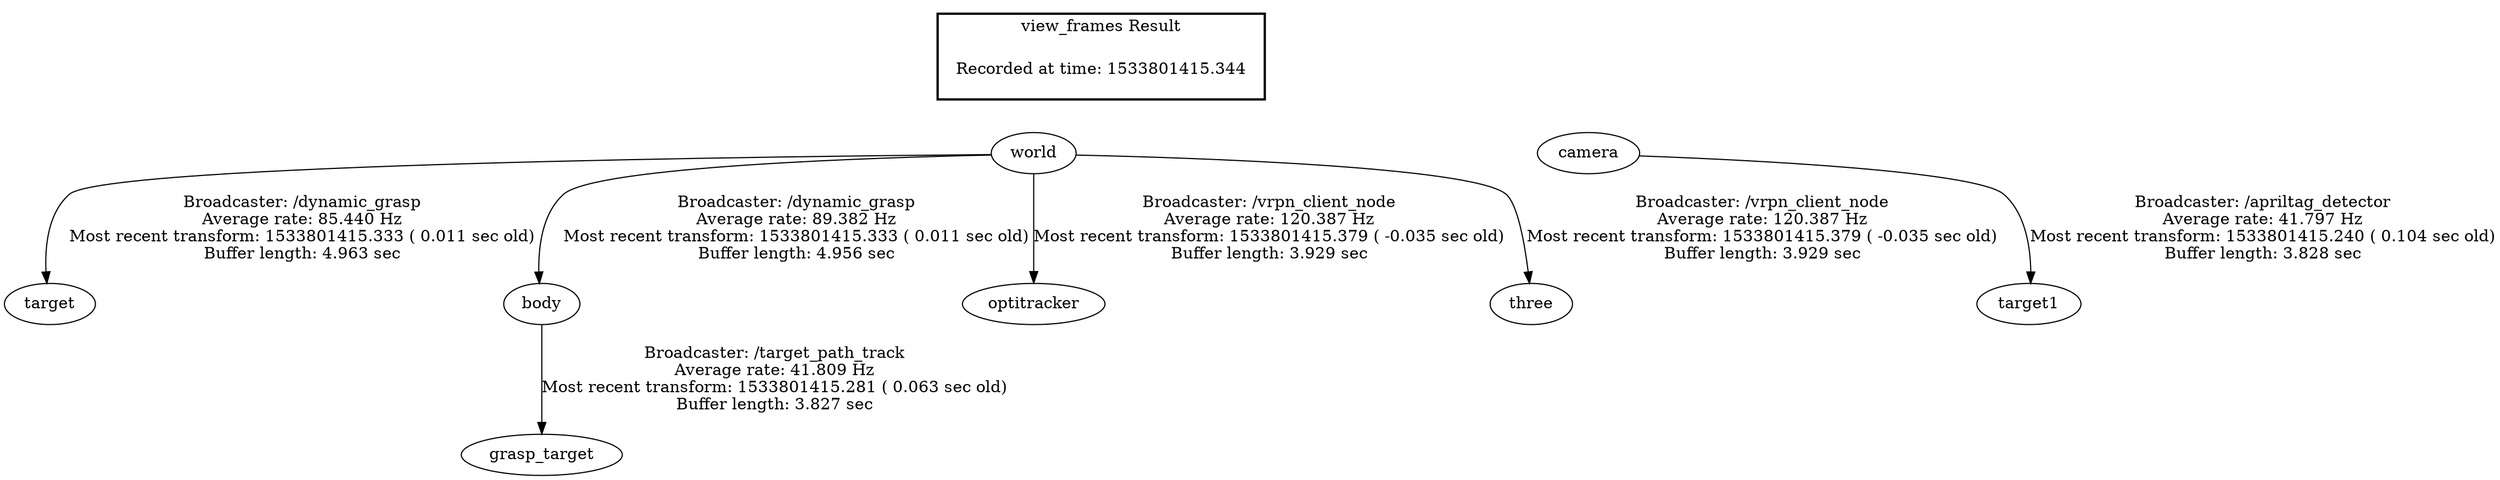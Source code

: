 digraph G {
"world" -> "target"[label="Broadcaster: /dynamic_grasp\nAverage rate: 85.440 Hz\nMost recent transform: 1533801415.333 ( 0.011 sec old)\nBuffer length: 4.963 sec\n"];
"world" -> "body"[label="Broadcaster: /dynamic_grasp\nAverage rate: 89.382 Hz\nMost recent transform: 1533801415.333 ( 0.011 sec old)\nBuffer length: 4.956 sec\n"];
"world" -> "optitracker"[label="Broadcaster: /vrpn_client_node\nAverage rate: 120.387 Hz\nMost recent transform: 1533801415.379 ( -0.035 sec old)\nBuffer length: 3.929 sec\n"];
"world" -> "three"[label="Broadcaster: /vrpn_client_node\nAverage rate: 120.387 Hz\nMost recent transform: 1533801415.379 ( -0.035 sec old)\nBuffer length: 3.929 sec\n"];
"body" -> "grasp_target"[label="Broadcaster: /target_path_track\nAverage rate: 41.809 Hz\nMost recent transform: 1533801415.281 ( 0.063 sec old)\nBuffer length: 3.827 sec\n"];
"camera" -> "target1"[label="Broadcaster: /apriltag_detector\nAverage rate: 41.797 Hz\nMost recent transform: 1533801415.240 ( 0.104 sec old)\nBuffer length: 3.828 sec\n"];
edge [style=invis];
 subgraph cluster_legend { style=bold; color=black; label ="view_frames Result";
"Recorded at time: 1533801415.344"[ shape=plaintext ] ;
 }->"world";
edge [style=invis];
 subgraph cluster_legend { style=bold; color=black; label ="view_frames Result";
"Recorded at time: 1533801415.344"[ shape=plaintext ] ;
 }->"camera";
}